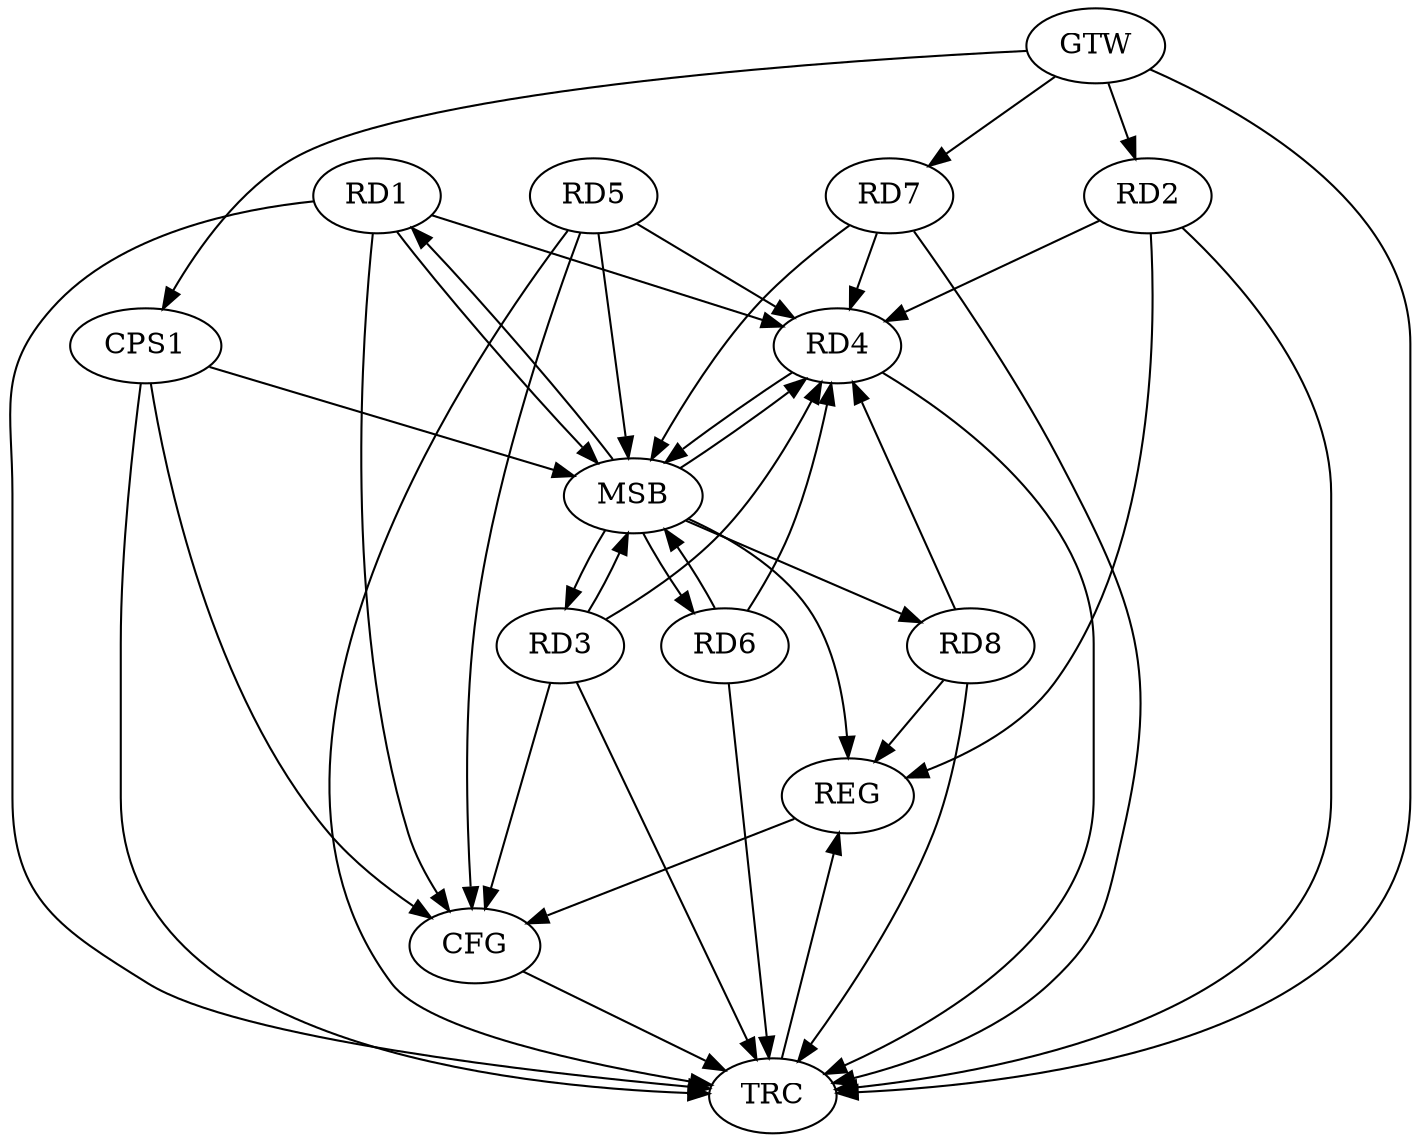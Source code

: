 strict digraph G {
  RD1 [ label="RD1" ];
  RD2 [ label="RD2" ];
  RD3 [ label="RD3" ];
  RD4 [ label="RD4" ];
  RD5 [ label="RD5" ];
  RD6 [ label="RD6" ];
  RD7 [ label="RD7" ];
  RD8 [ label="RD8" ];
  CPS1 [ label="CPS1" ];
  GTW [ label="GTW" ];
  REG [ label="REG" ];
  MSB [ label="MSB" ];
  CFG [ label="CFG" ];
  TRC [ label="TRC" ];
  RD8 -> RD4;
  GTW -> RD2;
  GTW -> RD7;
  GTW -> CPS1;
  RD2 -> REG;
  RD8 -> REG;
  RD1 -> MSB;
  MSB -> RD6;
  MSB -> RD8;
  MSB -> REG;
  RD3 -> MSB;
  RD4 -> MSB;
  RD5 -> MSB;
  MSB -> RD1;
  MSB -> RD3;
  RD6 -> MSB;
  RD7 -> MSB;
  CPS1 -> MSB;
  MSB -> RD4;
  RD5 -> CFG;
  CPS1 -> CFG;
  RD3 -> CFG;
  RD1 -> CFG;
  REG -> CFG;
  RD1 -> TRC;
  RD2 -> TRC;
  RD3 -> TRC;
  RD4 -> TRC;
  RD5 -> TRC;
  RD6 -> TRC;
  RD7 -> TRC;
  RD8 -> TRC;
  CPS1 -> TRC;
  GTW -> TRC;
  CFG -> TRC;
  TRC -> REG;
  RD1 -> RD4;
  RD5 -> RD4;
  RD7 -> RD4;
  RD6 -> RD4;
  RD2 -> RD4;
  RD3 -> RD4;
}
